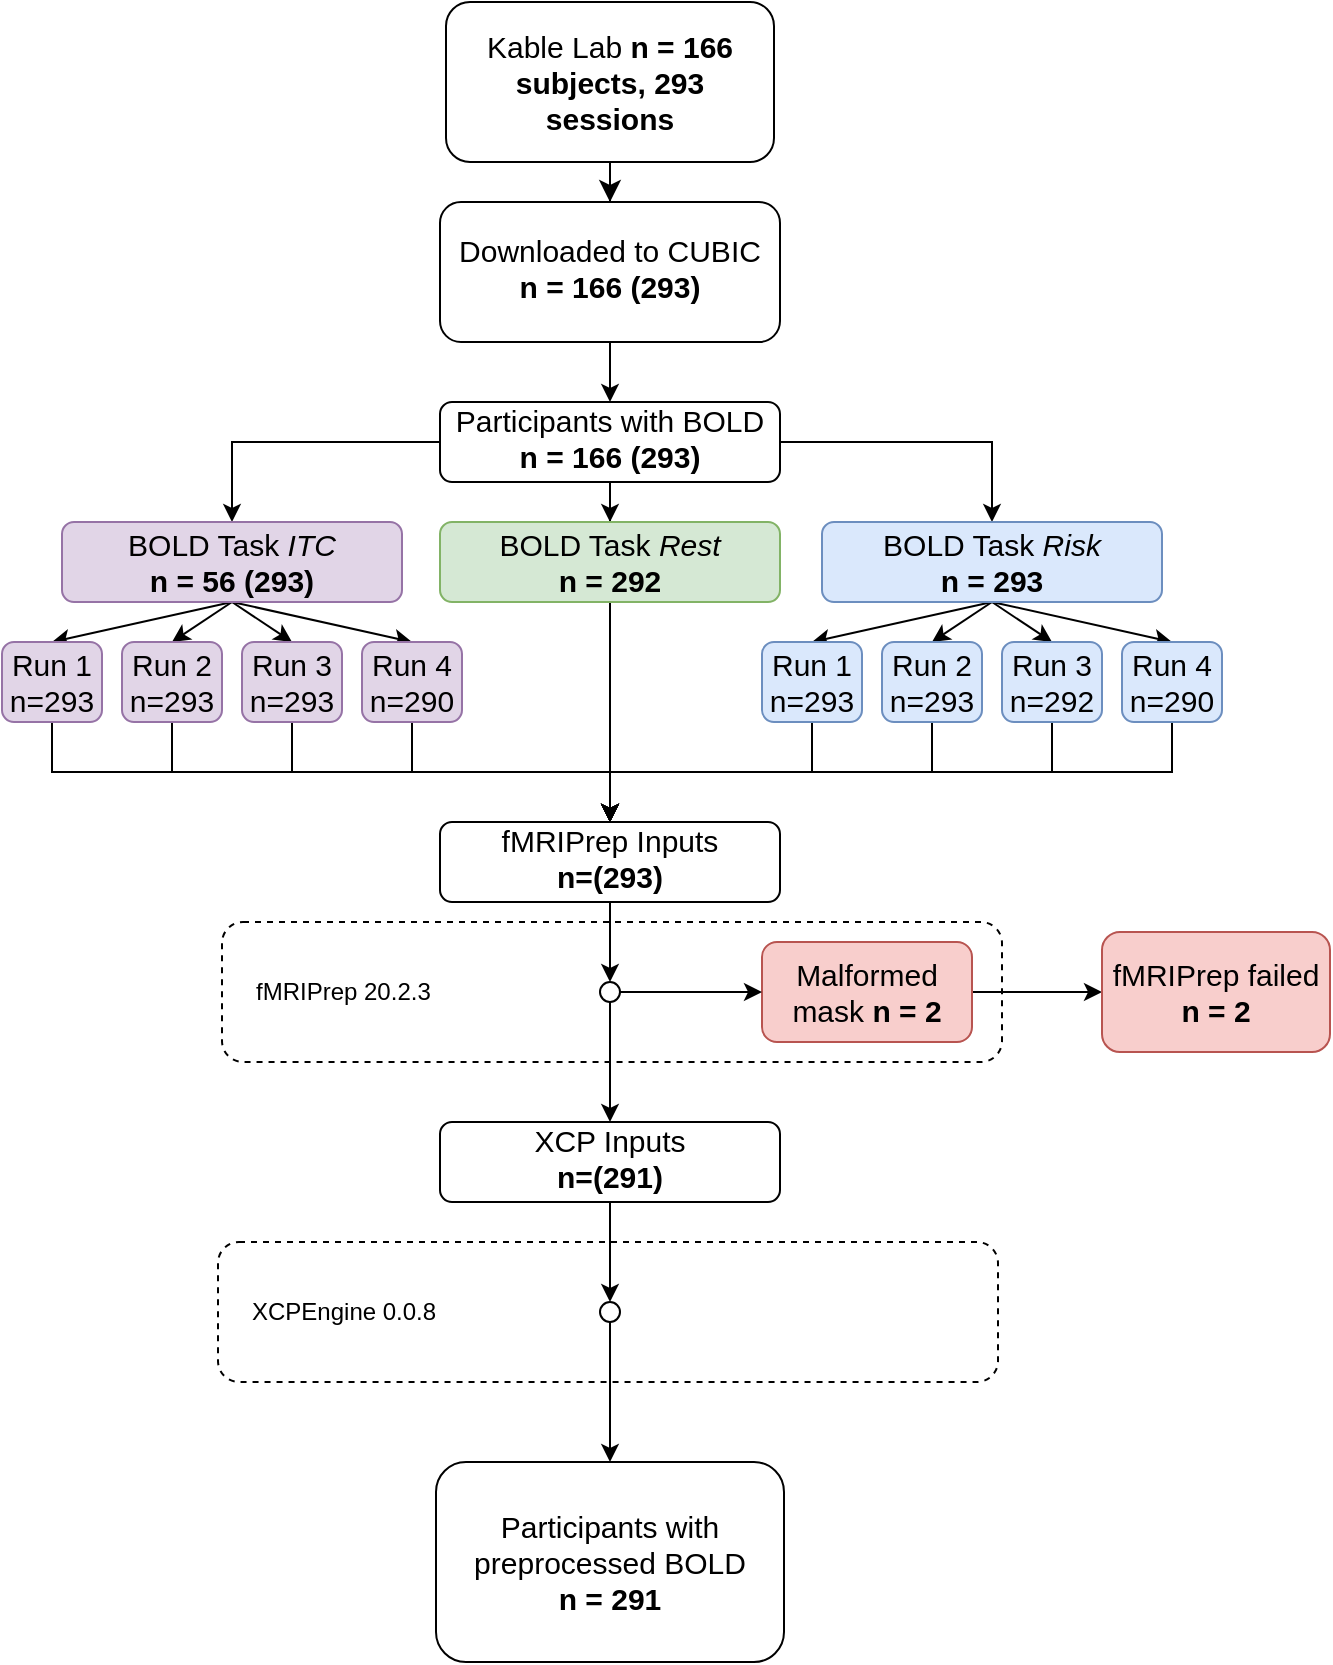 <mxfile>
    <diagram id="C5RBs43oDa-KdzZeNtuy" name="Page-1">
        <mxGraphModel dx="601" dy="813" grid="1" gridSize="10" guides="1" tooltips="1" connect="1" arrows="1" fold="1" page="1" pageScale="1" pageWidth="827" pageHeight="1169" math="0" shadow="0">
            <root>
                <mxCell id="WIyWlLk6GJQsqaUBKTNV-0"/>
                <mxCell id="WIyWlLk6GJQsqaUBKTNV-1" parent="WIyWlLk6GJQsqaUBKTNV-0"/>
                <mxCell id="47" value="XCPEngine 0.0.8" style="rounded=1;whiteSpace=wrap;html=1;align=left;dashed=1;glass=0;spacingLeft=15;" vertex="1" parent="WIyWlLk6GJQsqaUBKTNV-1">
                    <mxGeometry x="218" y="640" width="390" height="70" as="geometry"/>
                </mxCell>
                <mxCell id="27" value="fMRIPrep 20.2.3" style="rounded=1;whiteSpace=wrap;html=1;align=left;dashed=1;glass=0;spacingLeft=15;" vertex="1" parent="WIyWlLk6GJQsqaUBKTNV-1">
                    <mxGeometry x="220" y="480" width="390" height="70" as="geometry"/>
                </mxCell>
                <mxCell id="WIyWlLk6GJQsqaUBKTNV-2" value="" style="rounded=0;html=1;jettySize=auto;orthogonalLoop=1;fontSize=15;endArrow=classic;endFill=1;endSize=8;strokeWidth=1;shadow=0;labelBackgroundColor=none;edgeStyle=orthogonalEdgeStyle;" parent="WIyWlLk6GJQsqaUBKTNV-1" source="WIyWlLk6GJQsqaUBKTNV-3" target="WIyWlLk6GJQsqaUBKTNV-6" edge="1">
                    <mxGeometry relative="1" as="geometry"/>
                </mxCell>
                <mxCell id="WIyWlLk6GJQsqaUBKTNV-3" value="&lt;span style=&quot;font-size: 15px&quot;&gt;Kable Lab&amp;nbsp;&lt;/span&gt;&lt;b style=&quot;font-size: 15px&quot;&gt;n&amp;nbsp;= 166 subjects,&amp;nbsp;&lt;/b&gt;&lt;b&gt;293 sessions&lt;/b&gt;" style="rounded=1;whiteSpace=wrap;html=1;fontSize=15;glass=0;strokeWidth=1;shadow=0;" parent="WIyWlLk6GJQsqaUBKTNV-1" vertex="1">
                    <mxGeometry x="332" y="20" width="164" height="80" as="geometry"/>
                </mxCell>
                <mxCell id="XRYE-j-GYC6dXX16yt95-13" value="" style="edgeStyle=orthogonalEdgeStyle;rounded=0;orthogonalLoop=1;jettySize=auto;html=1;fontSize=15;exitX=0.5;exitY=1;exitDx=0;exitDy=0;" parent="WIyWlLk6GJQsqaUBKTNV-1" source="WIyWlLk6GJQsqaUBKTNV-6" target="XRYE-j-GYC6dXX16yt95-12" edge="1">
                    <mxGeometry relative="1" as="geometry">
                        <mxPoint x="414" y="200" as="sourcePoint"/>
                    </mxGeometry>
                </mxCell>
                <mxCell id="WIyWlLk6GJQsqaUBKTNV-6" value="Downloaded to CUBIC&lt;br style=&quot;font-size: 15px&quot;&gt;&lt;b style=&quot;font-size: 15px&quot;&gt;n&amp;nbsp;= 166 (293)&lt;/b&gt;" style="whiteSpace=wrap;html=1;shadow=0;fontFamily=Helvetica;fontSize=15;align=center;strokeWidth=1;spacing=6;spacingTop=-4;rounded=1;" parent="WIyWlLk6GJQsqaUBKTNV-1" vertex="1">
                    <mxGeometry x="329" y="120" width="170" height="70" as="geometry"/>
                </mxCell>
                <mxCell id="XRYE-j-GYC6dXX16yt95-18" value="" style="edgeStyle=orthogonalEdgeStyle;rounded=0;orthogonalLoop=1;jettySize=auto;html=1;fontSize=15;" parent="WIyWlLk6GJQsqaUBKTNV-1" source="XRYE-j-GYC6dXX16yt95-12" target="XRYE-j-GYC6dXX16yt95-17" edge="1">
                    <mxGeometry relative="1" as="geometry"/>
                </mxCell>
                <mxCell id="wHM7SWZ9dMUQdtztSqZD-10" value="" style="edgeStyle=orthogonalEdgeStyle;rounded=0;orthogonalLoop=1;jettySize=auto;html=1;endArrow=classic;endFill=1;entryX=0.5;entryY=0;entryDx=0;entryDy=0;fontSize=15;" parent="WIyWlLk6GJQsqaUBKTNV-1" source="XRYE-j-GYC6dXX16yt95-12" target="wHM7SWZ9dMUQdtztSqZD-11" edge="1">
                    <mxGeometry relative="1" as="geometry">
                        <mxPoint x="524" y="420" as="targetPoint"/>
                    </mxGeometry>
                </mxCell>
                <mxCell id="wHM7SWZ9dMUQdtztSqZD-15" style="edgeStyle=orthogonalEdgeStyle;rounded=0;orthogonalLoop=1;jettySize=auto;html=1;exitX=1;exitY=0.5;exitDx=0;exitDy=0;entryX=0.5;entryY=0;entryDx=0;entryDy=0;endArrow=classic;endFill=1;fontSize=15;" parent="WIyWlLk6GJQsqaUBKTNV-1" source="XRYE-j-GYC6dXX16yt95-12" target="wHM7SWZ9dMUQdtztSqZD-14" edge="1">
                    <mxGeometry relative="1" as="geometry"/>
                </mxCell>
                <mxCell id="XRYE-j-GYC6dXX16yt95-12" value="Participants with BOLD&lt;br style=&quot;font-size: 15px&quot;&gt;&lt;b style=&quot;font-size: 15px&quot;&gt;n&amp;nbsp;= 166 (&lt;/b&gt;&lt;b&gt;293)&lt;/b&gt;" style="rounded=1;whiteSpace=wrap;html=1;shadow=0;strokeWidth=1;spacing=6;spacingTop=-4;fontSize=15;" parent="WIyWlLk6GJQsqaUBKTNV-1" vertex="1">
                    <mxGeometry x="329" y="220" width="170" height="40" as="geometry"/>
                </mxCell>
                <mxCell id="1" value="" style="edgeStyle=none;html=1;exitX=0.5;exitY=1;exitDx=0;exitDy=0;entryX=0.5;entryY=0;entryDx=0;entryDy=0;" edge="1" parent="WIyWlLk6GJQsqaUBKTNV-1" source="XRYE-j-GYC6dXX16yt95-17" target="0">
                    <mxGeometry relative="1" as="geometry"/>
                </mxCell>
                <mxCell id="5" style="edgeStyle=none;html=1;exitX=0.5;exitY=1;exitDx=0;exitDy=0;entryX=0.5;entryY=0;entryDx=0;entryDy=0;" edge="1" parent="WIyWlLk6GJQsqaUBKTNV-1" source="XRYE-j-GYC6dXX16yt95-17" target="2">
                    <mxGeometry relative="1" as="geometry"/>
                </mxCell>
                <mxCell id="6" style="edgeStyle=none;html=1;exitX=0.5;exitY=1;exitDx=0;exitDy=0;entryX=0.5;entryY=0;entryDx=0;entryDy=0;" edge="1" parent="WIyWlLk6GJQsqaUBKTNV-1" source="XRYE-j-GYC6dXX16yt95-17" target="3">
                    <mxGeometry relative="1" as="geometry"/>
                </mxCell>
                <mxCell id="7" style="edgeStyle=none;html=1;exitX=0.5;exitY=1;exitDx=0;exitDy=0;entryX=0.5;entryY=0;entryDx=0;entryDy=0;" edge="1" parent="WIyWlLk6GJQsqaUBKTNV-1" source="XRYE-j-GYC6dXX16yt95-17" target="4">
                    <mxGeometry relative="1" as="geometry"/>
                </mxCell>
                <mxCell id="XRYE-j-GYC6dXX16yt95-17" value="BOLD Task &lt;i style=&quot;font-size: 15px&quot;&gt;ITC&lt;/i&gt;&lt;br style=&quot;font-size: 15px&quot;&gt;&lt;b style=&quot;font-size: 15px&quot;&gt;n&amp;nbsp;= 56 (293)&lt;/b&gt;" style="whiteSpace=wrap;html=1;shadow=0;strokeWidth=1;fontSize=15;rounded=1;glass=0;fillColor=#e1d5e7;strokeColor=#9673a6;" parent="WIyWlLk6GJQsqaUBKTNV-1" vertex="1">
                    <mxGeometry x="140" y="280" width="170" height="40" as="geometry"/>
                </mxCell>
                <mxCell id="46" style="edgeStyle=orthogonalEdgeStyle;rounded=0;html=1;exitX=1;exitY=0.5;exitDx=0;exitDy=0;entryX=0;entryY=0.5;entryDx=0;entryDy=0;" edge="1" parent="WIyWlLk6GJQsqaUBKTNV-1" source="XRYE-j-GYC6dXX16yt95-24" target="wHM7SWZ9dMUQdtztSqZD-38">
                    <mxGeometry relative="1" as="geometry"/>
                </mxCell>
                <mxCell id="XRYE-j-GYC6dXX16yt95-24" value="&lt;span style=&quot;font-size: 15px&quot;&gt;Malformed mask&amp;nbsp;&lt;/span&gt;&lt;b style=&quot;font-size: 15px&quot;&gt;n&amp;nbsp;= 2&lt;/b&gt;" style="rounded=1;whiteSpace=wrap;html=1;fontSize=15;fillColor=#f8cecc;strokeColor=#b85450;" parent="WIyWlLk6GJQsqaUBKTNV-1" vertex="1">
                    <mxGeometry x="490" y="490" width="105" height="50" as="geometry"/>
                </mxCell>
                <mxCell id="30" style="edgeStyle=none;html=1;exitX=0.5;exitY=1;exitDx=0;exitDy=0;entryX=0.5;entryY=0;entryDx=0;entryDy=0;" edge="1" parent="WIyWlLk6GJQsqaUBKTNV-1" source="wHM7SWZ9dMUQdtztSqZD-11" target="29">
                    <mxGeometry relative="1" as="geometry"/>
                </mxCell>
                <mxCell id="wHM7SWZ9dMUQdtztSqZD-11" value="BOLD Task &lt;i style=&quot;font-size: 15px&quot;&gt;Rest&lt;/i&gt;&lt;br style=&quot;font-size: 15px&quot;&gt;&lt;b style=&quot;font-size: 15px&quot;&gt;n =&amp;nbsp;&lt;/b&gt;&lt;b&gt;292&lt;/b&gt;" style="whiteSpace=wrap;html=1;shadow=0;strokeWidth=1;fontSize=15;rounded=1;glass=0;fillColor=#d5e8d4;strokeColor=#82b366;" parent="WIyWlLk6GJQsqaUBKTNV-1" vertex="1">
                    <mxGeometry x="329" y="280" width="170" height="40" as="geometry"/>
                </mxCell>
                <mxCell id="15" style="edgeStyle=none;html=1;exitX=0.5;exitY=1;exitDx=0;exitDy=0;entryX=0.5;entryY=0;entryDx=0;entryDy=0;" edge="1" parent="WIyWlLk6GJQsqaUBKTNV-1" source="wHM7SWZ9dMUQdtztSqZD-14" target="12">
                    <mxGeometry relative="1" as="geometry"/>
                </mxCell>
                <mxCell id="17" style="edgeStyle=none;html=1;exitX=0.5;exitY=1;exitDx=0;exitDy=0;entryX=0.5;entryY=0;entryDx=0;entryDy=0;" edge="1" parent="WIyWlLk6GJQsqaUBKTNV-1" source="wHM7SWZ9dMUQdtztSqZD-14" target="10">
                    <mxGeometry relative="1" as="geometry"/>
                </mxCell>
                <mxCell id="18" style="edgeStyle=none;html=1;exitX=0.5;exitY=1;exitDx=0;exitDy=0;entryX=0.5;entryY=0;entryDx=0;entryDy=0;" edge="1" parent="WIyWlLk6GJQsqaUBKTNV-1" source="wHM7SWZ9dMUQdtztSqZD-14" target="13">
                    <mxGeometry relative="1" as="geometry"/>
                </mxCell>
                <mxCell id="19" style="edgeStyle=none;html=1;exitX=0.5;exitY=1;exitDx=0;exitDy=0;entryX=0.5;entryY=0;entryDx=0;entryDy=0;" edge="1" parent="WIyWlLk6GJQsqaUBKTNV-1" source="wHM7SWZ9dMUQdtztSqZD-14" target="14">
                    <mxGeometry relative="1" as="geometry"/>
                </mxCell>
                <mxCell id="wHM7SWZ9dMUQdtztSqZD-14" value="BOLD Task &lt;i style=&quot;font-size: 15px&quot;&gt;Risk&lt;/i&gt;&lt;br style=&quot;font-size: 15px&quot;&gt;&lt;b style=&quot;font-size: 15px&quot;&gt;n = 293&lt;/b&gt;" style="whiteSpace=wrap;html=1;shadow=0;strokeWidth=1;fontSize=15;rounded=1;glass=0;fillColor=#dae8fc;strokeColor=#6c8ebf;" parent="WIyWlLk6GJQsqaUBKTNV-1" vertex="1">
                    <mxGeometry x="520" y="280" width="170" height="40" as="geometry"/>
                </mxCell>
                <mxCell id="23" style="edgeStyle=none;html=1;exitX=1;exitY=0.5;exitDx=0;exitDy=0;entryX=0;entryY=0.5;entryDx=0;entryDy=0;" edge="1" parent="WIyWlLk6GJQsqaUBKTNV-1" source="wHM7SWZ9dMUQdtztSqZD-35" target="XRYE-j-GYC6dXX16yt95-24">
                    <mxGeometry relative="1" as="geometry"/>
                </mxCell>
                <mxCell id="45" style="edgeStyle=orthogonalEdgeStyle;rounded=0;html=1;exitX=0.5;exitY=1;exitDx=0;exitDy=0;entryX=0.5;entryY=0;entryDx=0;entryDy=0;" edge="1" parent="WIyWlLk6GJQsqaUBKTNV-1" source="wHM7SWZ9dMUQdtztSqZD-35" target="44">
                    <mxGeometry relative="1" as="geometry"/>
                </mxCell>
                <mxCell id="wHM7SWZ9dMUQdtztSqZD-35" value="" style="ellipse;whiteSpace=wrap;html=1;aspect=fixed;rounded=1;fontSize=15;" parent="WIyWlLk6GJQsqaUBKTNV-1" vertex="1">
                    <mxGeometry x="409" y="510" width="10" height="10" as="geometry"/>
                </mxCell>
                <mxCell id="wHM7SWZ9dMUQdtztSqZD-38" value="fMRIPrep failed&lt;br style=&quot;font-size: 15px&quot;&gt;&lt;b style=&quot;font-size: 15px&quot;&gt;n = 2&lt;/b&gt;" style="rounded=1;whiteSpace=wrap;html=1;fontSize=15;fillColor=#f8cecc;strokeColor=#b85450;" parent="WIyWlLk6GJQsqaUBKTNV-1" vertex="1">
                    <mxGeometry x="660" y="485" width="114" height="60" as="geometry"/>
                </mxCell>
                <mxCell id="wHM7SWZ9dMUQdtztSqZD-40" value="Participants with preprocessed BOLD&lt;br style=&quot;font-size: 15px&quot;&gt;&lt;b style=&quot;font-size: 15px&quot;&gt;n = 291&lt;/b&gt;" style="whiteSpace=wrap;html=1;rounded=1;fontSize=15;" parent="WIyWlLk6GJQsqaUBKTNV-1" vertex="1">
                    <mxGeometry x="327" y="750" width="174" height="100" as="geometry"/>
                </mxCell>
                <mxCell id="36" style="edgeStyle=orthogonalEdgeStyle;rounded=0;html=1;exitX=0.5;exitY=1;exitDx=0;exitDy=0;entryX=0.5;entryY=0;entryDx=0;entryDy=0;" edge="1" parent="WIyWlLk6GJQsqaUBKTNV-1" source="0" target="29">
                    <mxGeometry relative="1" as="geometry"/>
                </mxCell>
                <mxCell id="0" value="Run 1&lt;br&gt;n=293" style="whiteSpace=wrap;html=1;fontSize=15;fillColor=#e1d5e7;strokeColor=#9673a6;shadow=0;strokeWidth=1;rounded=1;glass=0;" vertex="1" parent="WIyWlLk6GJQsqaUBKTNV-1">
                    <mxGeometry x="110" y="340" width="50" height="40" as="geometry"/>
                </mxCell>
                <mxCell id="35" style="edgeStyle=orthogonalEdgeStyle;rounded=0;html=1;exitX=0.5;exitY=1;exitDx=0;exitDy=0;entryX=0.5;entryY=0;entryDx=0;entryDy=0;" edge="1" parent="WIyWlLk6GJQsqaUBKTNV-1" source="2" target="29">
                    <mxGeometry relative="1" as="geometry"/>
                </mxCell>
                <mxCell id="2" value="Run 2 n=293" style="whiteSpace=wrap;html=1;fontSize=15;fillColor=#e1d5e7;strokeColor=#9673a6;shadow=0;strokeWidth=1;rounded=1;glass=0;" vertex="1" parent="WIyWlLk6GJQsqaUBKTNV-1">
                    <mxGeometry x="170" y="340" width="50" height="40" as="geometry"/>
                </mxCell>
                <mxCell id="33" style="edgeStyle=orthogonalEdgeStyle;rounded=0;html=1;exitX=0.5;exitY=1;exitDx=0;exitDy=0;entryX=0.5;entryY=0;entryDx=0;entryDy=0;" edge="1" parent="WIyWlLk6GJQsqaUBKTNV-1" source="3" target="29">
                    <mxGeometry relative="1" as="geometry"/>
                </mxCell>
                <mxCell id="3" value="Run 3 n=293" style="whiteSpace=wrap;html=1;fontSize=15;fillColor=#e1d5e7;strokeColor=#9673a6;shadow=0;strokeWidth=1;rounded=1;glass=0;" vertex="1" parent="WIyWlLk6GJQsqaUBKTNV-1">
                    <mxGeometry x="230" y="340" width="50" height="40" as="geometry"/>
                </mxCell>
                <mxCell id="32" style="edgeStyle=orthogonalEdgeStyle;html=1;exitX=0.5;exitY=1;exitDx=0;exitDy=0;entryX=0.5;entryY=0;entryDx=0;entryDy=0;rounded=0;" edge="1" parent="WIyWlLk6GJQsqaUBKTNV-1" source="4" target="29">
                    <mxGeometry relative="1" as="geometry"/>
                </mxCell>
                <mxCell id="4" value="Run 4 n=290" style="whiteSpace=wrap;html=1;fontSize=15;fillColor=#e1d5e7;strokeColor=#9673a6;shadow=0;strokeWidth=1;rounded=1;glass=0;" vertex="1" parent="WIyWlLk6GJQsqaUBKTNV-1">
                    <mxGeometry x="290" y="340" width="50" height="40" as="geometry"/>
                </mxCell>
                <mxCell id="37" style="edgeStyle=orthogonalEdgeStyle;rounded=0;html=1;exitX=0.5;exitY=1;exitDx=0;exitDy=0;entryX=0.5;entryY=0;entryDx=0;entryDy=0;" edge="1" parent="WIyWlLk6GJQsqaUBKTNV-1" source="10" target="29">
                    <mxGeometry relative="1" as="geometry"/>
                </mxCell>
                <mxCell id="10" value="Run 1 n=293" style="whiteSpace=wrap;html=1;fontSize=15;fillColor=#dae8fc;strokeColor=#6c8ebf;shadow=0;strokeWidth=1;rounded=1;glass=0;" vertex="1" parent="WIyWlLk6GJQsqaUBKTNV-1">
                    <mxGeometry x="490" y="340" width="50" height="40" as="geometry"/>
                </mxCell>
                <mxCell id="38" style="edgeStyle=orthogonalEdgeStyle;rounded=0;html=1;exitX=0.5;exitY=1;exitDx=0;exitDy=0;entryX=0.5;entryY=0;entryDx=0;entryDy=0;" edge="1" parent="WIyWlLk6GJQsqaUBKTNV-1" source="12" target="29">
                    <mxGeometry relative="1" as="geometry"/>
                </mxCell>
                <mxCell id="12" value="Run 2 n=293" style="whiteSpace=wrap;html=1;fontSize=15;fillColor=#dae8fc;strokeColor=#6c8ebf;shadow=0;strokeWidth=1;rounded=1;glass=0;" vertex="1" parent="WIyWlLk6GJQsqaUBKTNV-1">
                    <mxGeometry x="550" y="340" width="50" height="40" as="geometry"/>
                </mxCell>
                <mxCell id="39" style="edgeStyle=orthogonalEdgeStyle;rounded=0;html=1;exitX=0.5;exitY=1;exitDx=0;exitDy=0;entryX=0.5;entryY=0;entryDx=0;entryDy=0;" edge="1" parent="WIyWlLk6GJQsqaUBKTNV-1" source="13" target="29">
                    <mxGeometry relative="1" as="geometry"/>
                </mxCell>
                <mxCell id="13" value="Run 3 n=292" style="whiteSpace=wrap;html=1;fontSize=15;fillColor=#dae8fc;strokeColor=#6c8ebf;shadow=0;strokeWidth=1;rounded=1;glass=0;" vertex="1" parent="WIyWlLk6GJQsqaUBKTNV-1">
                    <mxGeometry x="610" y="340" width="50" height="40" as="geometry"/>
                </mxCell>
                <mxCell id="40" style="edgeStyle=orthogonalEdgeStyle;rounded=0;html=1;exitX=0.5;exitY=1;exitDx=0;exitDy=0;entryX=0.5;entryY=0;entryDx=0;entryDy=0;" edge="1" parent="WIyWlLk6GJQsqaUBKTNV-1" source="14" target="29">
                    <mxGeometry relative="1" as="geometry"/>
                </mxCell>
                <mxCell id="14" value="Run 4 n=290" style="whiteSpace=wrap;html=1;fontSize=15;fillColor=#dae8fc;strokeColor=#6c8ebf;shadow=0;strokeWidth=1;rounded=1;glass=0;" vertex="1" parent="WIyWlLk6GJQsqaUBKTNV-1">
                    <mxGeometry x="670" y="340" width="50" height="40" as="geometry"/>
                </mxCell>
                <mxCell id="41" style="edgeStyle=orthogonalEdgeStyle;rounded=0;html=1;exitX=0.5;exitY=1;exitDx=0;exitDy=0;entryX=0.5;entryY=0;entryDx=0;entryDy=0;" edge="1" parent="WIyWlLk6GJQsqaUBKTNV-1" source="29" target="wHM7SWZ9dMUQdtztSqZD-35">
                    <mxGeometry relative="1" as="geometry"/>
                </mxCell>
                <mxCell id="29" value="&lt;span style=&quot;font-size: 15px&quot;&gt;fMRIPrep Inputs&lt;br&gt;&lt;/span&gt;&lt;b style=&quot;font-size: 15px&quot;&gt;n=(&lt;/b&gt;&lt;b&gt;293)&lt;/b&gt;" style="rounded=1;whiteSpace=wrap;html=1;shadow=0;strokeWidth=1;spacing=6;spacingTop=-4;fontSize=15;" vertex="1" parent="WIyWlLk6GJQsqaUBKTNV-1">
                    <mxGeometry x="329" y="430" width="170" height="40" as="geometry"/>
                </mxCell>
                <mxCell id="48" style="edgeStyle=orthogonalEdgeStyle;rounded=0;html=1;exitX=0.5;exitY=1;exitDx=0;exitDy=0;entryX=0.5;entryY=0;entryDx=0;entryDy=0;" edge="1" parent="WIyWlLk6GJQsqaUBKTNV-1" source="44" target="43">
                    <mxGeometry relative="1" as="geometry"/>
                </mxCell>
                <mxCell id="44" value="&lt;span style=&quot;font-size: 15px&quot;&gt;XCP Inputs&lt;br&gt;&lt;/span&gt;&lt;b style=&quot;font-size: 15px&quot;&gt;n=(&lt;/b&gt;&lt;b&gt;291)&lt;/b&gt;" style="rounded=1;whiteSpace=wrap;html=1;shadow=0;strokeWidth=1;spacing=6;spacingTop=-4;fontSize=15;" vertex="1" parent="WIyWlLk6GJQsqaUBKTNV-1">
                    <mxGeometry x="329" y="580" width="170" height="40" as="geometry"/>
                </mxCell>
                <mxCell id="49" style="edgeStyle=orthogonalEdgeStyle;rounded=0;html=1;exitX=0.5;exitY=1;exitDx=0;exitDy=0;entryX=0.5;entryY=0;entryDx=0;entryDy=0;" edge="1" parent="WIyWlLk6GJQsqaUBKTNV-1" source="43" target="wHM7SWZ9dMUQdtztSqZD-40">
                    <mxGeometry relative="1" as="geometry"/>
                </mxCell>
                <mxCell id="43" value="" style="ellipse;whiteSpace=wrap;html=1;aspect=fixed;rounded=1;fontSize=15;" vertex="1" parent="WIyWlLk6GJQsqaUBKTNV-1">
                    <mxGeometry x="409" y="670" width="10" height="10" as="geometry"/>
                </mxCell>
            </root>
        </mxGraphModel>
    </diagram>
</mxfile>